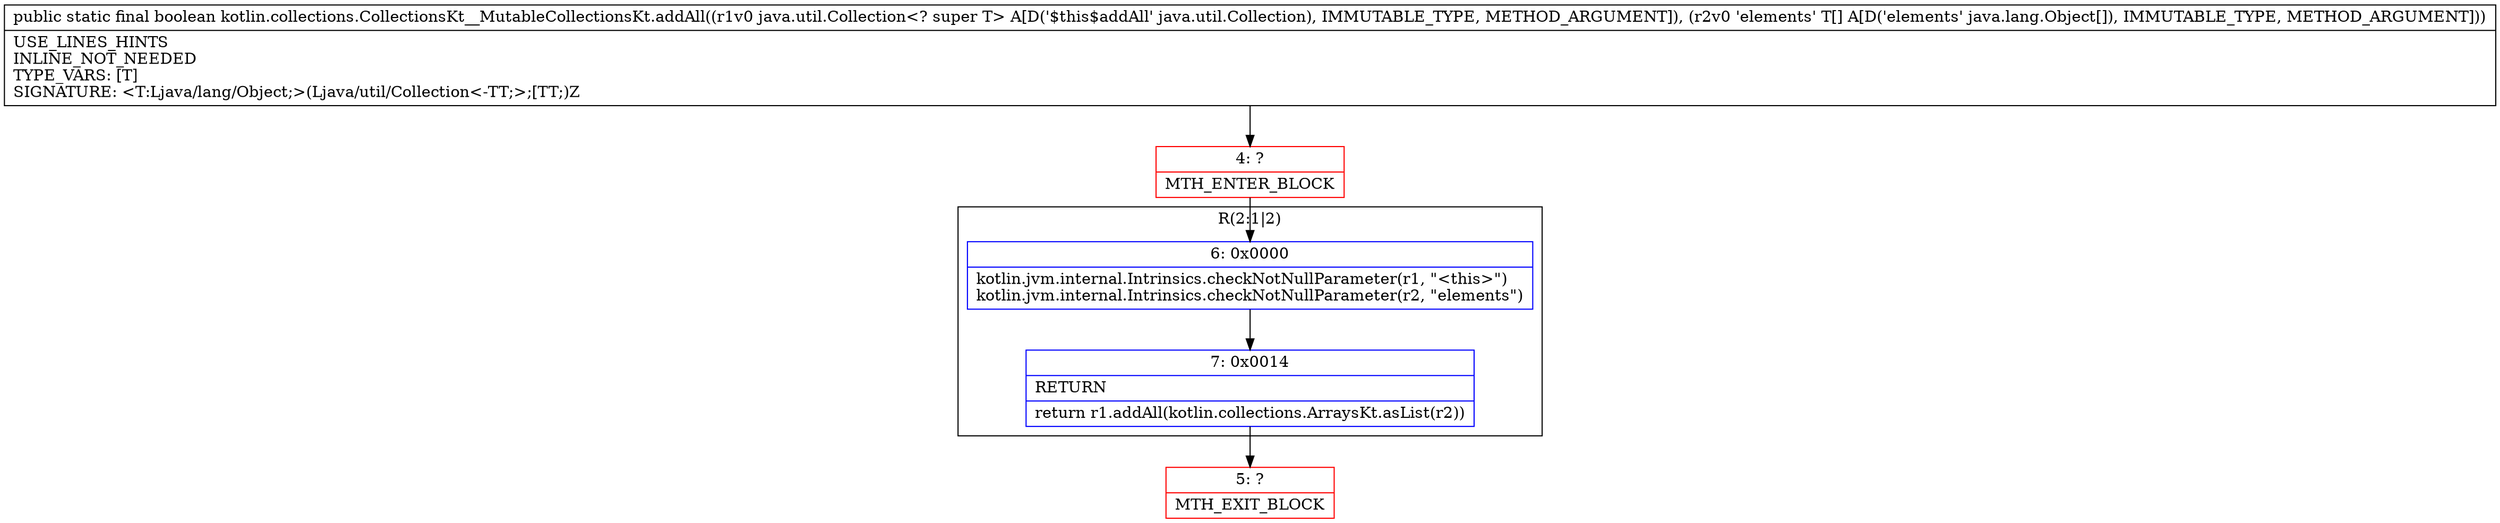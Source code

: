 digraph "CFG forkotlin.collections.CollectionsKt__MutableCollectionsKt.addAll(Ljava\/util\/Collection;[Ljava\/lang\/Object;)Z" {
subgraph cluster_Region_311135868 {
label = "R(2:1|2)";
node [shape=record,color=blue];
Node_6 [shape=record,label="{6\:\ 0x0000|kotlin.jvm.internal.Intrinsics.checkNotNullParameter(r1, \"\<this\>\")\lkotlin.jvm.internal.Intrinsics.checkNotNullParameter(r2, \"elements\")\l}"];
Node_7 [shape=record,label="{7\:\ 0x0014|RETURN\l|return r1.addAll(kotlin.collections.ArraysKt.asList(r2))\l}"];
}
Node_4 [shape=record,color=red,label="{4\:\ ?|MTH_ENTER_BLOCK\l}"];
Node_5 [shape=record,color=red,label="{5\:\ ?|MTH_EXIT_BLOCK\l}"];
MethodNode[shape=record,label="{public static final boolean kotlin.collections.CollectionsKt__MutableCollectionsKt.addAll((r1v0 java.util.Collection\<? super T\> A[D('$this$addAll' java.util.Collection), IMMUTABLE_TYPE, METHOD_ARGUMENT]), (r2v0 'elements' T[] A[D('elements' java.lang.Object[]), IMMUTABLE_TYPE, METHOD_ARGUMENT]))  | USE_LINES_HINTS\lINLINE_NOT_NEEDED\lTYPE_VARS: [T]\lSIGNATURE: \<T:Ljava\/lang\/Object;\>(Ljava\/util\/Collection\<\-TT;\>;[TT;)Z\l}"];
MethodNode -> Node_4;Node_6 -> Node_7;
Node_7 -> Node_5;
Node_4 -> Node_6;
}

